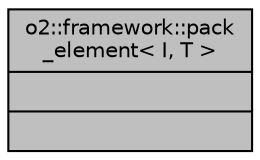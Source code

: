 digraph "o2::framework::pack_element&lt; I, T &gt;"
{
 // INTERACTIVE_SVG=YES
  bgcolor="transparent";
  edge [fontname="Helvetica",fontsize="10",labelfontname="Helvetica",labelfontsize="10"];
  node [fontname="Helvetica",fontsize="10",shape=record];
  Node1 [label="{o2::framework::pack\l_element\< I, T \>\n||}",height=0.2,width=0.4,color="black", fillcolor="grey75", style="filled", fontcolor="black"];
}
